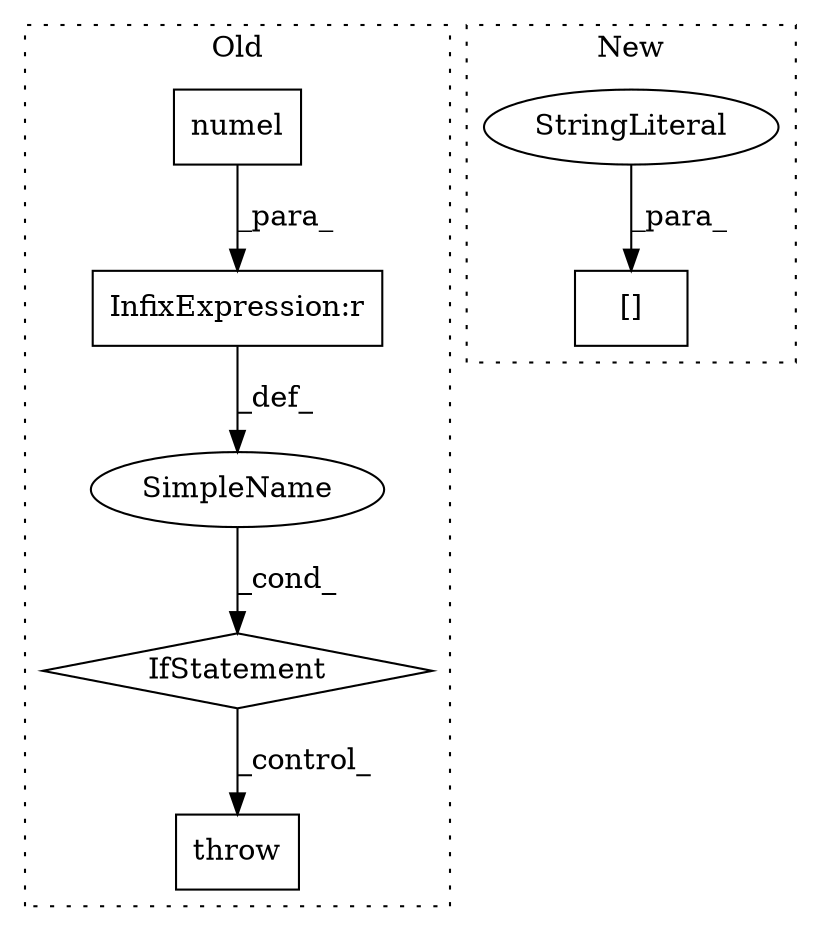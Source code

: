 digraph G {
subgraph cluster0 {
1 [label="numel" a="32" s="1866" l="7" shape="box"];
4 [label="IfStatement" a="25" s="1858,1893" l="4,2" shape="diamond"];
5 [label="SimpleName" a="42" s="" l="" shape="ellipse"];
6 [label="throw" a="53" s="1909" l="6" shape="box"];
7 [label="InfixExpression:r" a="27" s="1873" l="4" shape="box"];
label = "Old";
style="dotted";
}
subgraph cluster1 {
2 [label="[]" a="2" s="2239,2277" l="12,1" shape="box"];
3 [label="StringLiteral" a="45" s="2251" l="26" shape="ellipse"];
label = "New";
style="dotted";
}
1 -> 7 [label="_para_"];
3 -> 2 [label="_para_"];
4 -> 6 [label="_control_"];
5 -> 4 [label="_cond_"];
7 -> 5 [label="_def_"];
}